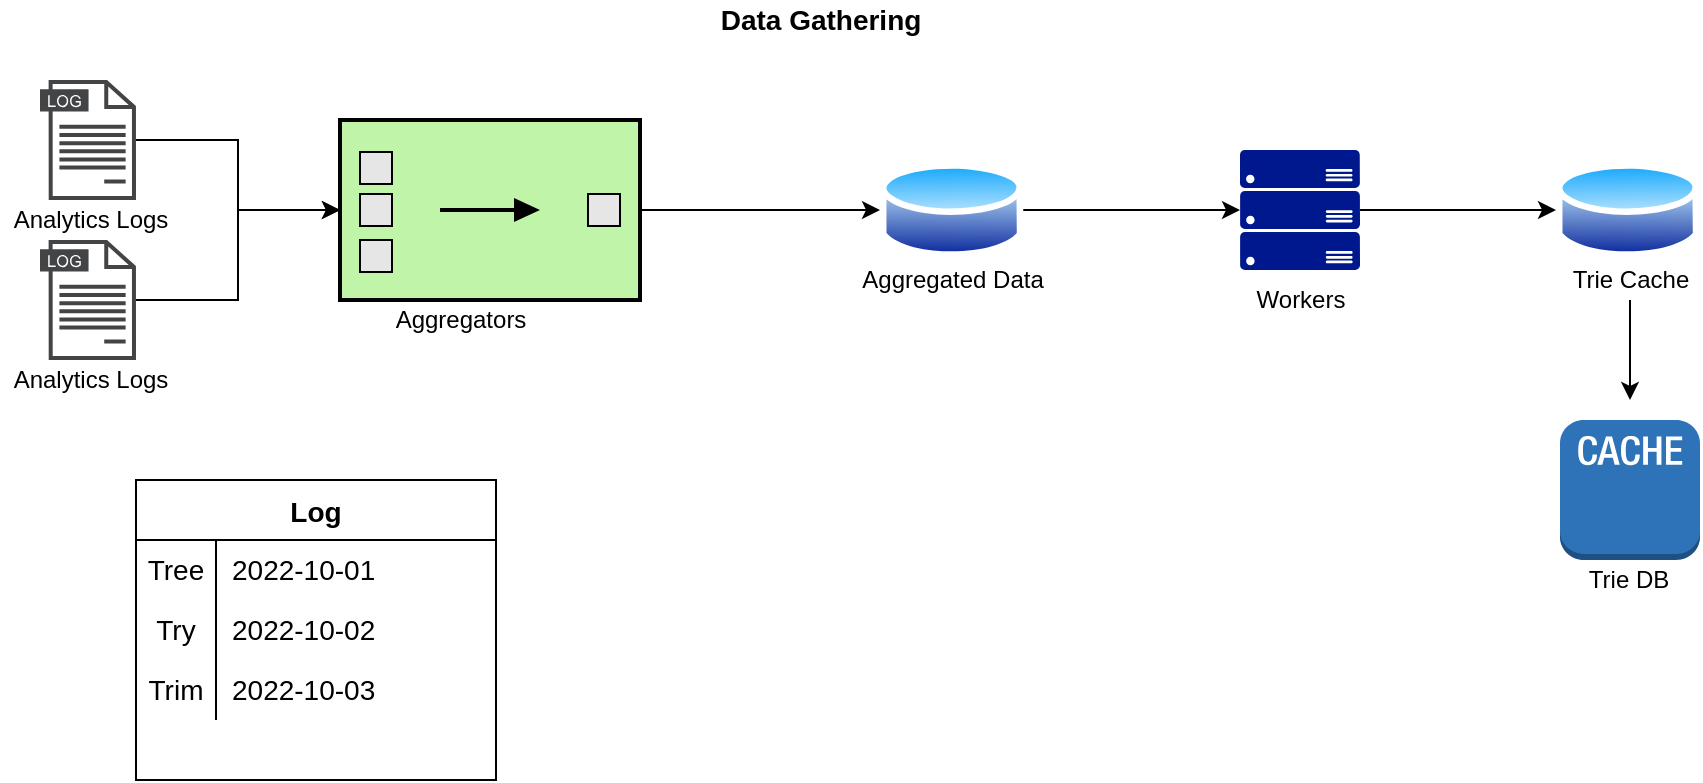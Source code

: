 <mxfile version="17.4.4" type="github">
  <diagram id="5oaqmLejIBLVlqCtvISB" name="Page-1">
    <mxGraphModel dx="1226" dy="2229" grid="1" gridSize="10" guides="1" tooltips="1" connect="1" arrows="1" fold="1" page="1" pageScale="1" pageWidth="850" pageHeight="1100" math="0" shadow="0">
      <root>
        <mxCell id="0" />
        <mxCell id="1" parent="0" />
        <mxCell id="7zzk4bBtbLMsu9TvIBiW-18" style="edgeStyle=orthogonalEdgeStyle;rounded=0;orthogonalLoop=1;jettySize=auto;html=1;entryX=0;entryY=0.5;entryDx=0;entryDy=0;entryPerimeter=0;" edge="1" parent="1" source="7zzk4bBtbLMsu9TvIBiW-1" target="7zzk4bBtbLMsu9TvIBiW-2">
          <mxGeometry relative="1" as="geometry" />
        </mxCell>
        <mxCell id="7zzk4bBtbLMsu9TvIBiW-1" value="" style="sketch=0;pointerEvents=1;shadow=0;dashed=0;html=1;strokeColor=none;fillColor=#434445;aspect=fixed;labelPosition=center;verticalLabelPosition=bottom;verticalAlign=top;align=center;outlineConnect=0;shape=mxgraph.vvd.log_files;" vertex="1" parent="1">
          <mxGeometry x="20" y="30" width="48" height="60" as="geometry" />
        </mxCell>
        <mxCell id="7zzk4bBtbLMsu9TvIBiW-20" style="edgeStyle=orthogonalEdgeStyle;rounded=0;orthogonalLoop=1;jettySize=auto;html=1;entryX=0;entryY=0.5;entryDx=0;entryDy=0;" edge="1" parent="1" source="7zzk4bBtbLMsu9TvIBiW-2" target="7zzk4bBtbLMsu9TvIBiW-4">
          <mxGeometry relative="1" as="geometry" />
        </mxCell>
        <mxCell id="7zzk4bBtbLMsu9TvIBiW-2" value="" style="strokeWidth=2;outlineConnect=0;dashed=0;align=center;fontSize=8;fillColor=#c0f5a9;verticalLabelPosition=bottom;verticalAlign=top;shape=mxgraph.eip.aggregator;" vertex="1" parent="1">
          <mxGeometry x="170" y="50" width="150" height="90" as="geometry" />
        </mxCell>
        <mxCell id="7zzk4bBtbLMsu9TvIBiW-19" style="edgeStyle=orthogonalEdgeStyle;rounded=0;orthogonalLoop=1;jettySize=auto;html=1;entryX=0;entryY=0.5;entryDx=0;entryDy=0;entryPerimeter=0;" edge="1" parent="1" source="7zzk4bBtbLMsu9TvIBiW-3" target="7zzk4bBtbLMsu9TvIBiW-2">
          <mxGeometry relative="1" as="geometry" />
        </mxCell>
        <mxCell id="7zzk4bBtbLMsu9TvIBiW-3" value="" style="sketch=0;pointerEvents=1;shadow=0;dashed=0;html=1;strokeColor=none;fillColor=#434445;aspect=fixed;labelPosition=center;verticalLabelPosition=bottom;verticalAlign=top;align=center;outlineConnect=0;shape=mxgraph.vvd.log_files;" vertex="1" parent="1">
          <mxGeometry x="20" y="110" width="48" height="60" as="geometry" />
        </mxCell>
        <mxCell id="7zzk4bBtbLMsu9TvIBiW-21" style="edgeStyle=orthogonalEdgeStyle;rounded=0;orthogonalLoop=1;jettySize=auto;html=1;entryX=0;entryY=0.5;entryDx=0;entryDy=0;entryPerimeter=0;" edge="1" parent="1" source="7zzk4bBtbLMsu9TvIBiW-4" target="7zzk4bBtbLMsu9TvIBiW-7">
          <mxGeometry relative="1" as="geometry" />
        </mxCell>
        <mxCell id="7zzk4bBtbLMsu9TvIBiW-4" value="" style="aspect=fixed;perimeter=ellipsePerimeter;html=1;align=center;shadow=0;dashed=0;spacingTop=3;image;image=img/lib/active_directory/database.svg;" vertex="1" parent="1">
          <mxGeometry x="440" y="68.5" width="71.62" height="53" as="geometry" />
        </mxCell>
        <mxCell id="7zzk4bBtbLMsu9TvIBiW-22" style="edgeStyle=orthogonalEdgeStyle;rounded=0;orthogonalLoop=1;jettySize=auto;html=1;entryX=0;entryY=0.5;entryDx=0;entryDy=0;" edge="1" parent="1" source="7zzk4bBtbLMsu9TvIBiW-7" target="7zzk4bBtbLMsu9TvIBiW-9">
          <mxGeometry relative="1" as="geometry" />
        </mxCell>
        <mxCell id="7zzk4bBtbLMsu9TvIBiW-7" value="" style="sketch=0;aspect=fixed;pointerEvents=1;shadow=0;dashed=0;html=1;strokeColor=none;labelPosition=center;verticalLabelPosition=bottom;verticalAlign=top;align=center;fillColor=#00188D;shape=mxgraph.azure.server_rack" vertex="1" parent="1">
          <mxGeometry x="620" y="65" width="60" height="60" as="geometry" />
        </mxCell>
        <mxCell id="7zzk4bBtbLMsu9TvIBiW-9" value="" style="aspect=fixed;perimeter=ellipsePerimeter;html=1;align=center;shadow=0;dashed=0;spacingTop=3;image;image=img/lib/active_directory/database.svg;" vertex="1" parent="1">
          <mxGeometry x="778" y="68.5" width="71.62" height="53" as="geometry" />
        </mxCell>
        <mxCell id="7zzk4bBtbLMsu9TvIBiW-10" value="" style="outlineConnect=0;dashed=0;verticalLabelPosition=bottom;verticalAlign=top;align=center;html=1;shape=mxgraph.aws3.cache_node;fillColor=#2E73B8;gradientColor=none;" vertex="1" parent="1">
          <mxGeometry x="780" y="200" width="70" height="70" as="geometry" />
        </mxCell>
        <mxCell id="7zzk4bBtbLMsu9TvIBiW-11" value="Analytics Logs" style="text;html=1;align=center;verticalAlign=middle;resizable=0;points=[];autosize=1;strokeColor=none;fillColor=none;" vertex="1" parent="1">
          <mxGeometry y="170" width="90" height="20" as="geometry" />
        </mxCell>
        <mxCell id="7zzk4bBtbLMsu9TvIBiW-12" value="Analytics Logs" style="text;html=1;align=center;verticalAlign=middle;resizable=0;points=[];autosize=1;strokeColor=none;fillColor=none;" vertex="1" parent="1">
          <mxGeometry y="90" width="90" height="20" as="geometry" />
        </mxCell>
        <mxCell id="7zzk4bBtbLMsu9TvIBiW-13" value="Aggregators" style="text;html=1;align=center;verticalAlign=middle;resizable=0;points=[];autosize=1;strokeColor=none;fillColor=none;" vertex="1" parent="1">
          <mxGeometry x="190" y="140" width="80" height="20" as="geometry" />
        </mxCell>
        <mxCell id="7zzk4bBtbLMsu9TvIBiW-14" value="Aggregated Data" style="text;html=1;align=center;verticalAlign=middle;resizable=0;points=[];autosize=1;strokeColor=none;fillColor=none;" vertex="1" parent="1">
          <mxGeometry x="420.81" y="120" width="110" height="20" as="geometry" />
        </mxCell>
        <mxCell id="7zzk4bBtbLMsu9TvIBiW-15" value="Workers" style="text;html=1;align=center;verticalAlign=middle;resizable=0;points=[];autosize=1;strokeColor=none;fillColor=none;" vertex="1" parent="1">
          <mxGeometry x="620" y="130" width="60" height="20" as="geometry" />
        </mxCell>
        <mxCell id="7zzk4bBtbLMsu9TvIBiW-25" style="edgeStyle=orthogonalEdgeStyle;rounded=0;orthogonalLoop=1;jettySize=auto;html=1;" edge="1" parent="1" source="7zzk4bBtbLMsu9TvIBiW-16">
          <mxGeometry relative="1" as="geometry">
            <mxPoint x="815" y="190" as="targetPoint" />
          </mxGeometry>
        </mxCell>
        <mxCell id="7zzk4bBtbLMsu9TvIBiW-16" value="Trie Cache" style="text;html=1;align=center;verticalAlign=middle;resizable=0;points=[];autosize=1;strokeColor=none;fillColor=none;" vertex="1" parent="1">
          <mxGeometry x="780" y="120" width="70" height="20" as="geometry" />
        </mxCell>
        <mxCell id="7zzk4bBtbLMsu9TvIBiW-17" value="Trie DB" style="text;html=1;align=center;verticalAlign=middle;resizable=0;points=[];autosize=1;strokeColor=none;fillColor=none;" vertex="1" parent="1">
          <mxGeometry x="783.81" y="270" width="60" height="20" as="geometry" />
        </mxCell>
        <mxCell id="7zzk4bBtbLMsu9TvIBiW-26" value="Data Gathering" style="text;html=1;align=center;verticalAlign=middle;resizable=0;points=[];autosize=1;strokeColor=none;fillColor=none;fontSize=14;fontStyle=1" vertex="1" parent="1">
          <mxGeometry x="350" y="-10" width="120" height="20" as="geometry" />
        </mxCell>
        <mxCell id="7zzk4bBtbLMsu9TvIBiW-28" value="Log" style="shape=table;startSize=30;container=1;collapsible=0;childLayout=tableLayout;fixedRows=1;rowLines=0;fontStyle=1;fontSize=14;" vertex="1" parent="1">
          <mxGeometry x="68" y="230" width="180" height="150" as="geometry" />
        </mxCell>
        <mxCell id="7zzk4bBtbLMsu9TvIBiW-29" value="" style="shape=tableRow;horizontal=0;startSize=0;swimlaneHead=0;swimlaneBody=0;top=0;left=0;bottom=0;right=0;collapsible=0;dropTarget=0;fillColor=none;points=[[0,0.5],[1,0.5]];portConstraint=eastwest;fontSize=14;" vertex="1" parent="7zzk4bBtbLMsu9TvIBiW-28">
          <mxGeometry y="30" width="180" height="30" as="geometry" />
        </mxCell>
        <mxCell id="7zzk4bBtbLMsu9TvIBiW-30" value="Tree" style="shape=partialRectangle;html=1;whiteSpace=wrap;connectable=0;fillColor=none;top=0;left=0;bottom=0;right=0;overflow=hidden;pointerEvents=1;fontSize=14;" vertex="1" parent="7zzk4bBtbLMsu9TvIBiW-29">
          <mxGeometry width="40" height="30" as="geometry">
            <mxRectangle width="40" height="30" as="alternateBounds" />
          </mxGeometry>
        </mxCell>
        <mxCell id="7zzk4bBtbLMsu9TvIBiW-31" value="2022-10-01" style="shape=partialRectangle;html=1;whiteSpace=wrap;connectable=0;fillColor=none;top=0;left=0;bottom=0;right=0;align=left;spacingLeft=6;overflow=hidden;fontSize=14;" vertex="1" parent="7zzk4bBtbLMsu9TvIBiW-29">
          <mxGeometry x="40" width="140" height="30" as="geometry">
            <mxRectangle width="140" height="30" as="alternateBounds" />
          </mxGeometry>
        </mxCell>
        <mxCell id="7zzk4bBtbLMsu9TvIBiW-32" value="" style="shape=tableRow;horizontal=0;startSize=0;swimlaneHead=0;swimlaneBody=0;top=0;left=0;bottom=0;right=0;collapsible=0;dropTarget=0;fillColor=none;points=[[0,0.5],[1,0.5]];portConstraint=eastwest;fontSize=14;" vertex="1" parent="7zzk4bBtbLMsu9TvIBiW-28">
          <mxGeometry y="60" width="180" height="30" as="geometry" />
        </mxCell>
        <mxCell id="7zzk4bBtbLMsu9TvIBiW-33" value="Try" style="shape=partialRectangle;html=1;whiteSpace=wrap;connectable=0;fillColor=none;top=0;left=0;bottom=0;right=0;overflow=hidden;fontSize=14;" vertex="1" parent="7zzk4bBtbLMsu9TvIBiW-32">
          <mxGeometry width="40" height="30" as="geometry">
            <mxRectangle width="40" height="30" as="alternateBounds" />
          </mxGeometry>
        </mxCell>
        <mxCell id="7zzk4bBtbLMsu9TvIBiW-34" value="" style="shape=partialRectangle;html=1;whiteSpace=wrap;connectable=0;fillColor=none;top=0;left=0;bottom=0;right=0;align=left;spacingLeft=6;overflow=hidden;fontSize=14;" vertex="1" parent="7zzk4bBtbLMsu9TvIBiW-32">
          <mxGeometry x="40" width="140" height="30" as="geometry">
            <mxRectangle width="140" height="30" as="alternateBounds" />
          </mxGeometry>
        </mxCell>
        <mxCell id="7zzk4bBtbLMsu9TvIBiW-35" value="" style="shape=tableRow;horizontal=0;startSize=0;swimlaneHead=0;swimlaneBody=0;top=0;left=0;bottom=0;right=0;collapsible=0;dropTarget=0;fillColor=none;points=[[0,0.5],[1,0.5]];portConstraint=eastwest;fontSize=14;" vertex="1" parent="7zzk4bBtbLMsu9TvIBiW-28">
          <mxGeometry y="90" width="180" height="30" as="geometry" />
        </mxCell>
        <mxCell id="7zzk4bBtbLMsu9TvIBiW-36" value="Trim" style="shape=partialRectangle;html=1;whiteSpace=wrap;connectable=0;fillColor=none;top=0;left=0;bottom=0;right=0;overflow=hidden;fontSize=14;" vertex="1" parent="7zzk4bBtbLMsu9TvIBiW-35">
          <mxGeometry width="40" height="30" as="geometry">
            <mxRectangle width="40" height="30" as="alternateBounds" />
          </mxGeometry>
        </mxCell>
        <mxCell id="7zzk4bBtbLMsu9TvIBiW-37" value="" style="shape=partialRectangle;html=1;whiteSpace=wrap;connectable=0;fillColor=none;top=0;left=0;bottom=0;right=0;align=left;spacingLeft=6;overflow=hidden;fontSize=14;" vertex="1" parent="7zzk4bBtbLMsu9TvIBiW-35">
          <mxGeometry x="40" width="140" height="30" as="geometry">
            <mxRectangle width="140" height="30" as="alternateBounds" />
          </mxGeometry>
        </mxCell>
        <mxCell id="7zzk4bBtbLMsu9TvIBiW-38" value="2022-10-02" style="shape=partialRectangle;html=1;whiteSpace=wrap;connectable=0;fillColor=none;top=0;left=0;bottom=0;right=0;align=left;spacingLeft=6;overflow=hidden;fontSize=14;" vertex="1" parent="1">
          <mxGeometry x="108" y="290" width="140" height="30" as="geometry">
            <mxRectangle width="140" height="30" as="alternateBounds" />
          </mxGeometry>
        </mxCell>
        <mxCell id="7zzk4bBtbLMsu9TvIBiW-39" value="2022-10-03" style="shape=partialRectangle;html=1;whiteSpace=wrap;connectable=0;fillColor=none;top=0;left=0;bottom=0;right=0;align=left;spacingLeft=6;overflow=hidden;fontSize=14;" vertex="1" parent="1">
          <mxGeometry x="108" y="320" width="140" height="30" as="geometry">
            <mxRectangle width="140" height="30" as="alternateBounds" />
          </mxGeometry>
        </mxCell>
      </root>
    </mxGraphModel>
  </diagram>
</mxfile>
